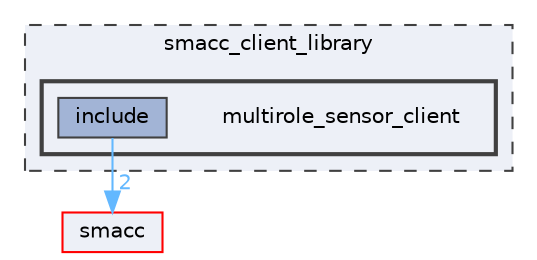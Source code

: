 digraph "smacc_client_library/multirole_sensor_client"
{
 // LATEX_PDF_SIZE
  bgcolor="transparent";
  edge [fontname=Helvetica,fontsize=10,labelfontname=Helvetica,labelfontsize=10];
  node [fontname=Helvetica,fontsize=10,shape=box,height=0.2,width=0.4];
  compound=true
  subgraph clusterdir_362d4678eed7ce374bc07bff496f870d {
    graph [ bgcolor="#edf0f7", pencolor="grey25", label="smacc_client_library", fontname=Helvetica,fontsize=10 style="filled,dashed", URL="dir_362d4678eed7ce374bc07bff496f870d.html",tooltip=""]
  subgraph clusterdir_72759a2bd5db2c3982fcefaf4066ace7 {
    graph [ bgcolor="#edf0f7", pencolor="grey25", label="", fontname=Helvetica,fontsize=10 style="filled,bold", URL="dir_72759a2bd5db2c3982fcefaf4066ace7.html",tooltip=""]
    dir_72759a2bd5db2c3982fcefaf4066ace7 [shape=plaintext, label="multirole_sensor_client"];
  dir_ff3dcb271959ef6e274d997f7278ceaa [label="include", fillcolor="#a2b4d6", color="grey25", style="filled", URL="dir_ff3dcb271959ef6e274d997f7278ceaa.html",tooltip=""];
  }
  }
  dir_6e3e4532ae0db906acb0c92fce514b9e [label="smacc", fillcolor="#edf0f7", color="red", style="filled", URL="dir_6e3e4532ae0db906acb0c92fce514b9e.html",tooltip=""];
  dir_ff3dcb271959ef6e274d997f7278ceaa->dir_6e3e4532ae0db906acb0c92fce514b9e [headlabel="2", labeldistance=1.5 headhref="dir_000050_000090.html" color="steelblue1" fontcolor="steelblue1"];
}
